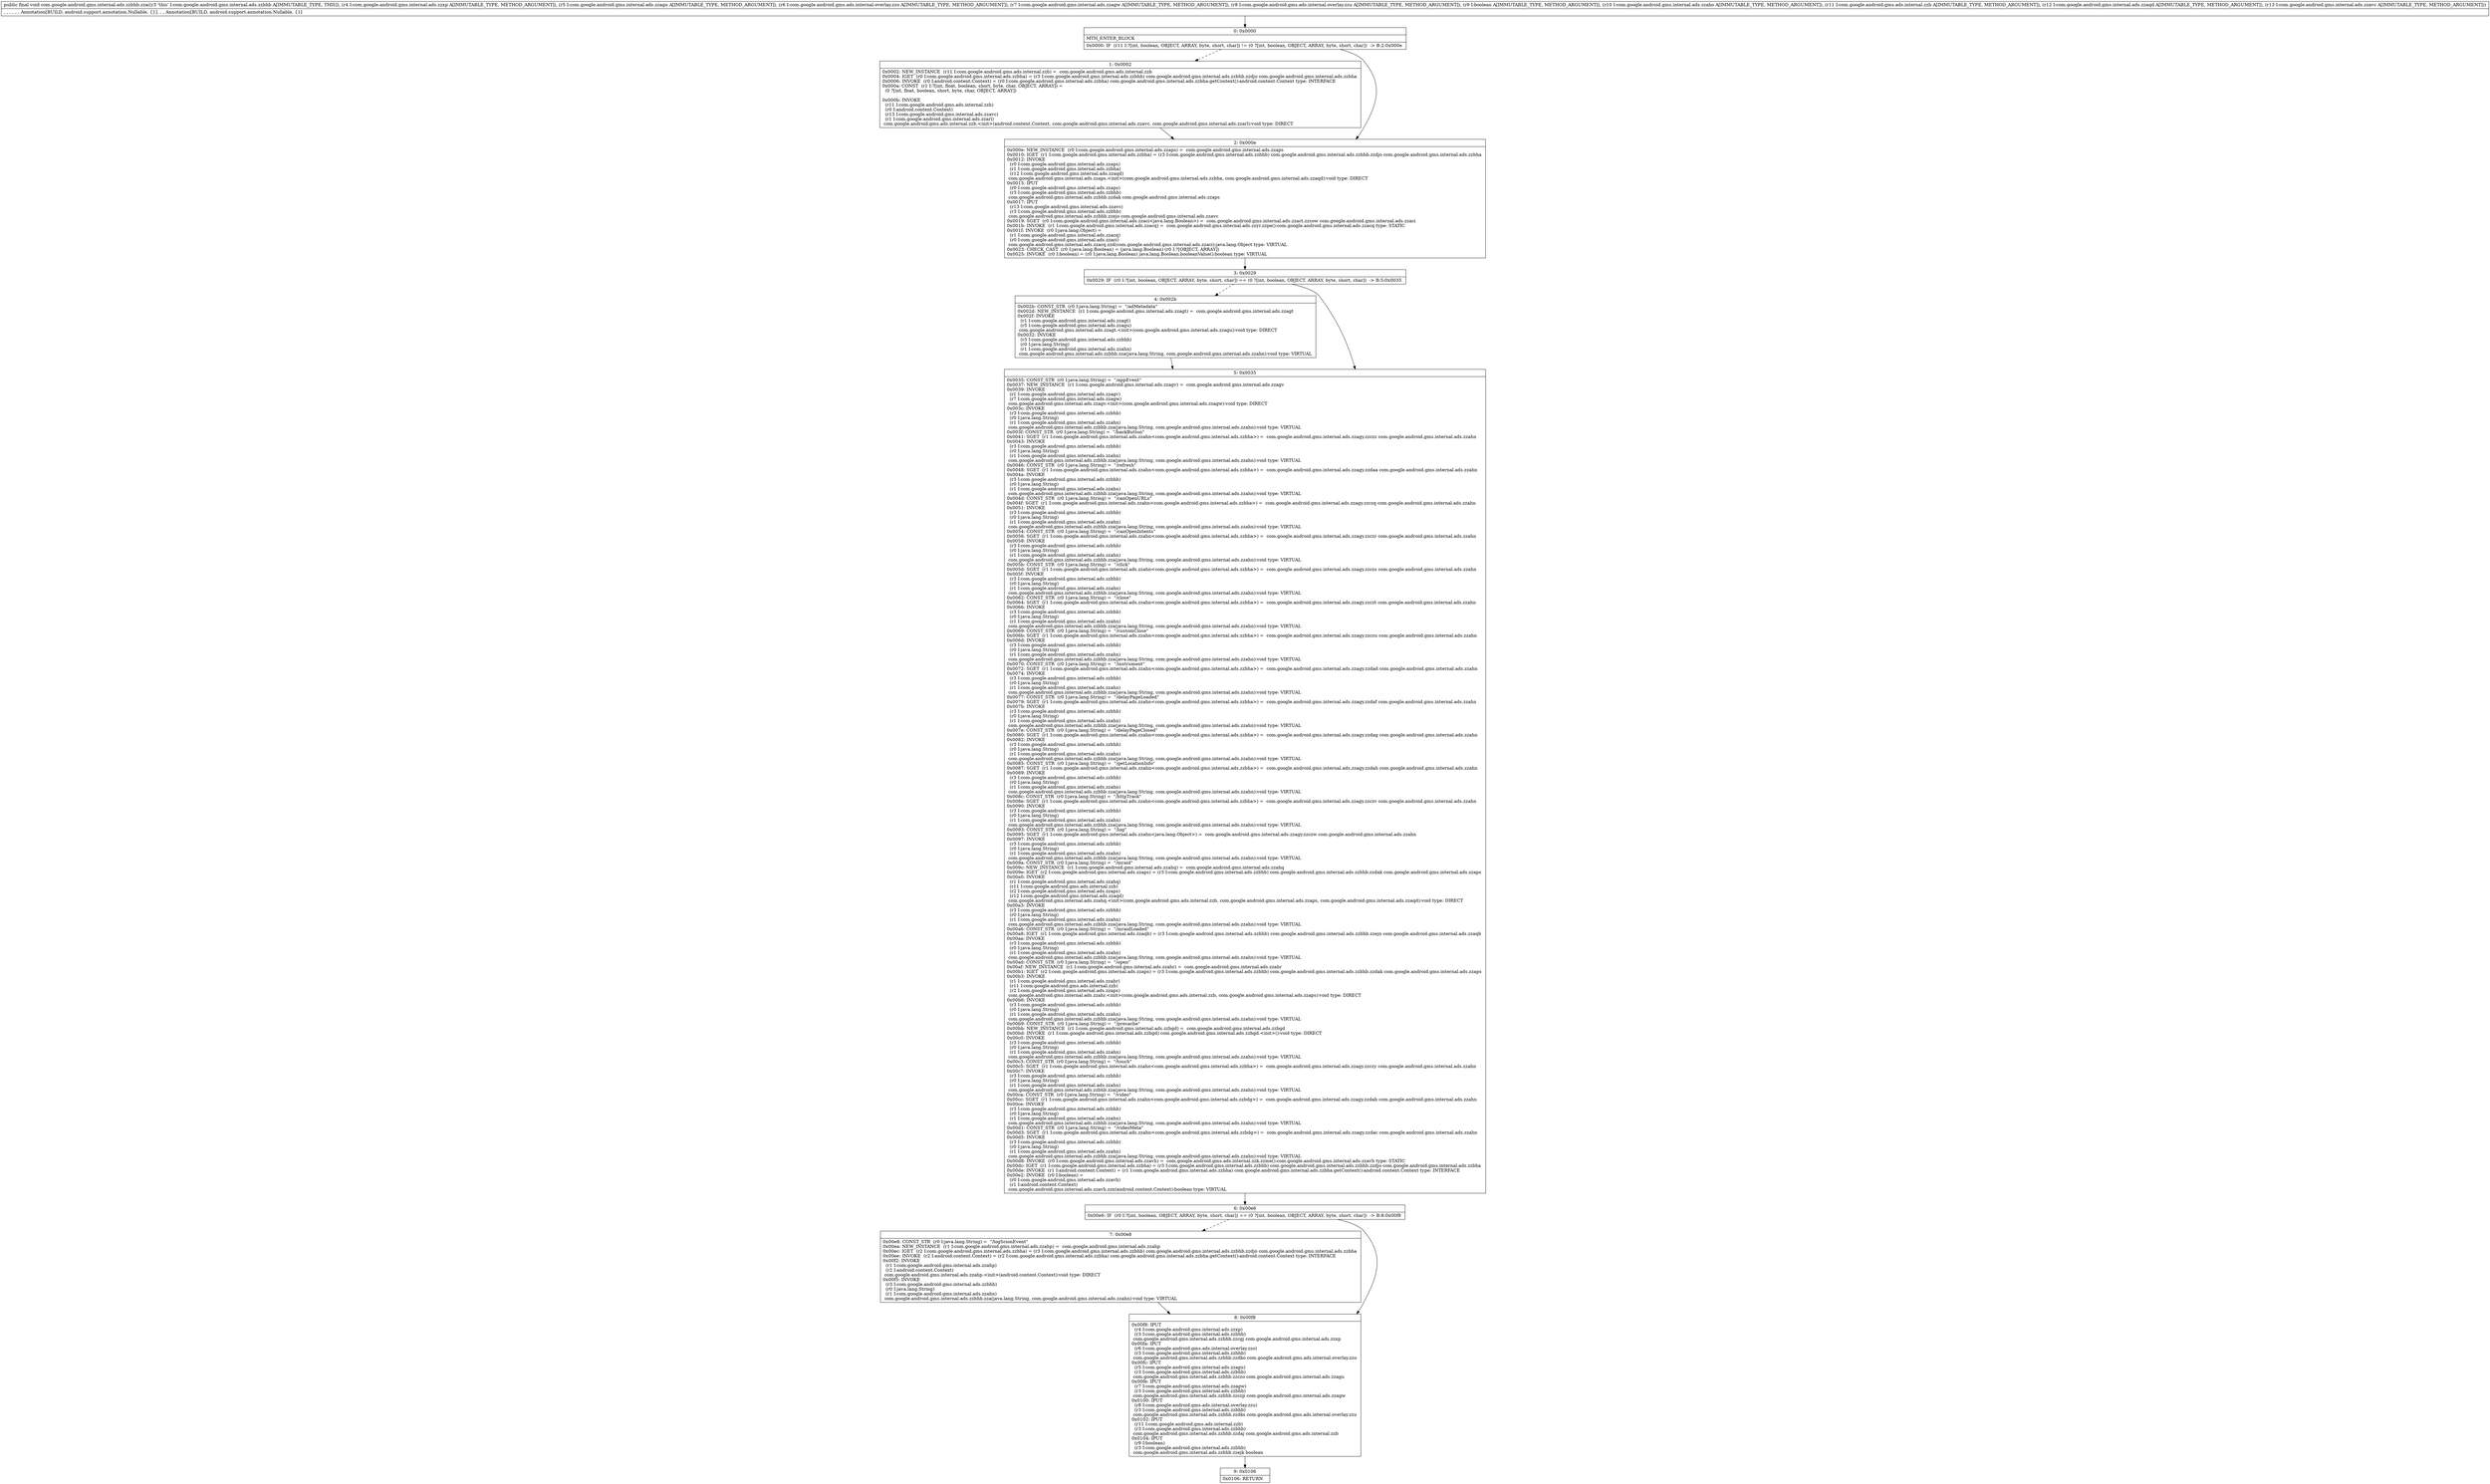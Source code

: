digraph "CFG forcom.google.android.gms.internal.ads.zzbhb.zza(Lcom\/google\/android\/gms\/internal\/ads\/zzxp;Lcom\/google\/android\/gms\/internal\/ads\/zzagu;Lcom\/google\/android\/gms\/ads\/internal\/overlay\/zzo;Lcom\/google\/android\/gms\/internal\/ads\/zzagw;Lcom\/google\/android\/gms\/ads\/internal\/overlay\/zzu;ZLcom\/google\/android\/gms\/internal\/ads\/zzaho;Lcom\/google\/android\/gms\/ads\/internal\/zzb;Lcom\/google\/android\/gms\/internal\/ads\/zzaqd;Lcom\/google\/android\/gms\/internal\/ads\/zzavc;)V" {
Node_0 [shape=record,label="{0\:\ 0x0000|MTH_ENTER_BLOCK\l|0x0000: IF  (r11 I:?[int, boolean, OBJECT, ARRAY, byte, short, char]) != (0 ?[int, boolean, OBJECT, ARRAY, byte, short, char])  \-\> B:2:0x000e \l}"];
Node_1 [shape=record,label="{1\:\ 0x0002|0x0002: NEW_INSTANCE  (r11 I:com.google.android.gms.ads.internal.zzb) =  com.google.android.gms.ads.internal.zzb \l0x0004: IGET  (r0 I:com.google.android.gms.internal.ads.zzbha) = (r3 I:com.google.android.gms.internal.ads.zzbhb) com.google.android.gms.internal.ads.zzbhb.zzdjo com.google.android.gms.internal.ads.zzbha \l0x0006: INVOKE  (r0 I:android.content.Context) = (r0 I:com.google.android.gms.internal.ads.zzbha) com.google.android.gms.internal.ads.zzbha.getContext():android.content.Context type: INTERFACE \l0x000a: CONST  (r1 I:?[int, float, boolean, short, byte, char, OBJECT, ARRAY]) = \l  (0 ?[int, float, boolean, short, byte, char, OBJECT, ARRAY])\l \l0x000b: INVOKE  \l  (r11 I:com.google.android.gms.ads.internal.zzb)\l  (r0 I:android.content.Context)\l  (r13 I:com.google.android.gms.internal.ads.zzavc)\l  (r1 I:com.google.android.gms.internal.ads.zzarl)\l com.google.android.gms.ads.internal.zzb.\<init\>(android.content.Context, com.google.android.gms.internal.ads.zzavc, com.google.android.gms.internal.ads.zzarl):void type: DIRECT \l}"];
Node_2 [shape=record,label="{2\:\ 0x000e|0x000e: NEW_INSTANCE  (r0 I:com.google.android.gms.internal.ads.zzaps) =  com.google.android.gms.internal.ads.zzaps \l0x0010: IGET  (r1 I:com.google.android.gms.internal.ads.zzbha) = (r3 I:com.google.android.gms.internal.ads.zzbhb) com.google.android.gms.internal.ads.zzbhb.zzdjo com.google.android.gms.internal.ads.zzbha \l0x0012: INVOKE  \l  (r0 I:com.google.android.gms.internal.ads.zzaps)\l  (r1 I:com.google.android.gms.internal.ads.zzbha)\l  (r12 I:com.google.android.gms.internal.ads.zzaqd)\l com.google.android.gms.internal.ads.zzaps.\<init\>(com.google.android.gms.internal.ads.zzbha, com.google.android.gms.internal.ads.zzaqd):void type: DIRECT \l0x0015: IPUT  \l  (r0 I:com.google.android.gms.internal.ads.zzaps)\l  (r3 I:com.google.android.gms.internal.ads.zzbhb)\l com.google.android.gms.internal.ads.zzbhb.zzdak com.google.android.gms.internal.ads.zzaps \l0x0017: IPUT  \l  (r13 I:com.google.android.gms.internal.ads.zzavc)\l  (r3 I:com.google.android.gms.internal.ads.zzbhb)\l com.google.android.gms.internal.ads.zzbhb.zzejo com.google.android.gms.internal.ads.zzavc \l0x0019: SGET  (r0 I:com.google.android.gms.internal.ads.zzaci\<java.lang.Boolean\>) =  com.google.android.gms.internal.ads.zzact.zzcow com.google.android.gms.internal.ads.zzaci \l0x001b: INVOKE  (r1 I:com.google.android.gms.internal.ads.zzacq) =  com.google.android.gms.internal.ads.zzyr.zzpe():com.google.android.gms.internal.ads.zzacq type: STATIC \l0x001f: INVOKE  (r0 I:java.lang.Object) = \l  (r1 I:com.google.android.gms.internal.ads.zzacq)\l  (r0 I:com.google.android.gms.internal.ads.zzaci)\l com.google.android.gms.internal.ads.zzacq.zzd(com.google.android.gms.internal.ads.zzaci):java.lang.Object type: VIRTUAL \l0x0023: CHECK_CAST  (r0 I:java.lang.Boolean) = (java.lang.Boolean) (r0 I:?[OBJECT, ARRAY]) \l0x0025: INVOKE  (r0 I:boolean) = (r0 I:java.lang.Boolean) java.lang.Boolean.booleanValue():boolean type: VIRTUAL \l}"];
Node_3 [shape=record,label="{3\:\ 0x0029|0x0029: IF  (r0 I:?[int, boolean, OBJECT, ARRAY, byte, short, char]) == (0 ?[int, boolean, OBJECT, ARRAY, byte, short, char])  \-\> B:5:0x0035 \l}"];
Node_4 [shape=record,label="{4\:\ 0x002b|0x002b: CONST_STR  (r0 I:java.lang.String) =  \"\/adMetadata\" \l0x002d: NEW_INSTANCE  (r1 I:com.google.android.gms.internal.ads.zzagt) =  com.google.android.gms.internal.ads.zzagt \l0x002f: INVOKE  \l  (r1 I:com.google.android.gms.internal.ads.zzagt)\l  (r5 I:com.google.android.gms.internal.ads.zzagu)\l com.google.android.gms.internal.ads.zzagt.\<init\>(com.google.android.gms.internal.ads.zzagu):void type: DIRECT \l0x0032: INVOKE  \l  (r3 I:com.google.android.gms.internal.ads.zzbhb)\l  (r0 I:java.lang.String)\l  (r1 I:com.google.android.gms.internal.ads.zzahn)\l com.google.android.gms.internal.ads.zzbhb.zza(java.lang.String, com.google.android.gms.internal.ads.zzahn):void type: VIRTUAL \l}"];
Node_5 [shape=record,label="{5\:\ 0x0035|0x0035: CONST_STR  (r0 I:java.lang.String) =  \"\/appEvent\" \l0x0037: NEW_INSTANCE  (r1 I:com.google.android.gms.internal.ads.zzagv) =  com.google.android.gms.internal.ads.zzagv \l0x0039: INVOKE  \l  (r1 I:com.google.android.gms.internal.ads.zzagv)\l  (r7 I:com.google.android.gms.internal.ads.zzagw)\l com.google.android.gms.internal.ads.zzagv.\<init\>(com.google.android.gms.internal.ads.zzagw):void type: DIRECT \l0x003c: INVOKE  \l  (r3 I:com.google.android.gms.internal.ads.zzbhb)\l  (r0 I:java.lang.String)\l  (r1 I:com.google.android.gms.internal.ads.zzahn)\l com.google.android.gms.internal.ads.zzbhb.zza(java.lang.String, com.google.android.gms.internal.ads.zzahn):void type: VIRTUAL \l0x003f: CONST_STR  (r0 I:java.lang.String) =  \"\/backButton\" \l0x0041: SGET  (r1 I:com.google.android.gms.internal.ads.zzahn\<com.google.android.gms.internal.ads.zzbha\>) =  com.google.android.gms.internal.ads.zzagy.zzczz com.google.android.gms.internal.ads.zzahn \l0x0043: INVOKE  \l  (r3 I:com.google.android.gms.internal.ads.zzbhb)\l  (r0 I:java.lang.String)\l  (r1 I:com.google.android.gms.internal.ads.zzahn)\l com.google.android.gms.internal.ads.zzbhb.zza(java.lang.String, com.google.android.gms.internal.ads.zzahn):void type: VIRTUAL \l0x0046: CONST_STR  (r0 I:java.lang.String) =  \"\/refresh\" \l0x0048: SGET  (r1 I:com.google.android.gms.internal.ads.zzahn\<com.google.android.gms.internal.ads.zzbha\>) =  com.google.android.gms.internal.ads.zzagy.zzdaa com.google.android.gms.internal.ads.zzahn \l0x004a: INVOKE  \l  (r3 I:com.google.android.gms.internal.ads.zzbhb)\l  (r0 I:java.lang.String)\l  (r1 I:com.google.android.gms.internal.ads.zzahn)\l com.google.android.gms.internal.ads.zzbhb.zza(java.lang.String, com.google.android.gms.internal.ads.zzahn):void type: VIRTUAL \l0x004d: CONST_STR  (r0 I:java.lang.String) =  \"\/canOpenURLs\" \l0x004f: SGET  (r1 I:com.google.android.gms.internal.ads.zzahn\<com.google.android.gms.internal.ads.zzbha\>) =  com.google.android.gms.internal.ads.zzagy.zzczq com.google.android.gms.internal.ads.zzahn \l0x0051: INVOKE  \l  (r3 I:com.google.android.gms.internal.ads.zzbhb)\l  (r0 I:java.lang.String)\l  (r1 I:com.google.android.gms.internal.ads.zzahn)\l com.google.android.gms.internal.ads.zzbhb.zza(java.lang.String, com.google.android.gms.internal.ads.zzahn):void type: VIRTUAL \l0x0054: CONST_STR  (r0 I:java.lang.String) =  \"\/canOpenIntents\" \l0x0056: SGET  (r1 I:com.google.android.gms.internal.ads.zzahn\<com.google.android.gms.internal.ads.zzbha\>) =  com.google.android.gms.internal.ads.zzagy.zzczr com.google.android.gms.internal.ads.zzahn \l0x0058: INVOKE  \l  (r3 I:com.google.android.gms.internal.ads.zzbhb)\l  (r0 I:java.lang.String)\l  (r1 I:com.google.android.gms.internal.ads.zzahn)\l com.google.android.gms.internal.ads.zzbhb.zza(java.lang.String, com.google.android.gms.internal.ads.zzahn):void type: VIRTUAL \l0x005b: CONST_STR  (r0 I:java.lang.String) =  \"\/click\" \l0x005d: SGET  (r1 I:com.google.android.gms.internal.ads.zzahn\<com.google.android.gms.internal.ads.zzbha\>) =  com.google.android.gms.internal.ads.zzagy.zzczs com.google.android.gms.internal.ads.zzahn \l0x005f: INVOKE  \l  (r3 I:com.google.android.gms.internal.ads.zzbhb)\l  (r0 I:java.lang.String)\l  (r1 I:com.google.android.gms.internal.ads.zzahn)\l com.google.android.gms.internal.ads.zzbhb.zza(java.lang.String, com.google.android.gms.internal.ads.zzahn):void type: VIRTUAL \l0x0062: CONST_STR  (r0 I:java.lang.String) =  \"\/close\" \l0x0064: SGET  (r1 I:com.google.android.gms.internal.ads.zzahn\<com.google.android.gms.internal.ads.zzbha\>) =  com.google.android.gms.internal.ads.zzagy.zzczt com.google.android.gms.internal.ads.zzahn \l0x0066: INVOKE  \l  (r3 I:com.google.android.gms.internal.ads.zzbhb)\l  (r0 I:java.lang.String)\l  (r1 I:com.google.android.gms.internal.ads.zzahn)\l com.google.android.gms.internal.ads.zzbhb.zza(java.lang.String, com.google.android.gms.internal.ads.zzahn):void type: VIRTUAL \l0x0069: CONST_STR  (r0 I:java.lang.String) =  \"\/customClose\" \l0x006b: SGET  (r1 I:com.google.android.gms.internal.ads.zzahn\<com.google.android.gms.internal.ads.zzbha\>) =  com.google.android.gms.internal.ads.zzagy.zzczu com.google.android.gms.internal.ads.zzahn \l0x006d: INVOKE  \l  (r3 I:com.google.android.gms.internal.ads.zzbhb)\l  (r0 I:java.lang.String)\l  (r1 I:com.google.android.gms.internal.ads.zzahn)\l com.google.android.gms.internal.ads.zzbhb.zza(java.lang.String, com.google.android.gms.internal.ads.zzahn):void type: VIRTUAL \l0x0070: CONST_STR  (r0 I:java.lang.String) =  \"\/instrument\" \l0x0072: SGET  (r1 I:com.google.android.gms.internal.ads.zzahn\<com.google.android.gms.internal.ads.zzbha\>) =  com.google.android.gms.internal.ads.zzagy.zzdad com.google.android.gms.internal.ads.zzahn \l0x0074: INVOKE  \l  (r3 I:com.google.android.gms.internal.ads.zzbhb)\l  (r0 I:java.lang.String)\l  (r1 I:com.google.android.gms.internal.ads.zzahn)\l com.google.android.gms.internal.ads.zzbhb.zza(java.lang.String, com.google.android.gms.internal.ads.zzahn):void type: VIRTUAL \l0x0077: CONST_STR  (r0 I:java.lang.String) =  \"\/delayPageLoaded\" \l0x0079: SGET  (r1 I:com.google.android.gms.internal.ads.zzahn\<com.google.android.gms.internal.ads.zzbha\>) =  com.google.android.gms.internal.ads.zzagy.zzdaf com.google.android.gms.internal.ads.zzahn \l0x007b: INVOKE  \l  (r3 I:com.google.android.gms.internal.ads.zzbhb)\l  (r0 I:java.lang.String)\l  (r1 I:com.google.android.gms.internal.ads.zzahn)\l com.google.android.gms.internal.ads.zzbhb.zza(java.lang.String, com.google.android.gms.internal.ads.zzahn):void type: VIRTUAL \l0x007e: CONST_STR  (r0 I:java.lang.String) =  \"\/delayPageClosed\" \l0x0080: SGET  (r1 I:com.google.android.gms.internal.ads.zzahn\<com.google.android.gms.internal.ads.zzbha\>) =  com.google.android.gms.internal.ads.zzagy.zzdag com.google.android.gms.internal.ads.zzahn \l0x0082: INVOKE  \l  (r3 I:com.google.android.gms.internal.ads.zzbhb)\l  (r0 I:java.lang.String)\l  (r1 I:com.google.android.gms.internal.ads.zzahn)\l com.google.android.gms.internal.ads.zzbhb.zza(java.lang.String, com.google.android.gms.internal.ads.zzahn):void type: VIRTUAL \l0x0085: CONST_STR  (r0 I:java.lang.String) =  \"\/getLocationInfo\" \l0x0087: SGET  (r1 I:com.google.android.gms.internal.ads.zzahn\<com.google.android.gms.internal.ads.zzbha\>) =  com.google.android.gms.internal.ads.zzagy.zzdah com.google.android.gms.internal.ads.zzahn \l0x0089: INVOKE  \l  (r3 I:com.google.android.gms.internal.ads.zzbhb)\l  (r0 I:java.lang.String)\l  (r1 I:com.google.android.gms.internal.ads.zzahn)\l com.google.android.gms.internal.ads.zzbhb.zza(java.lang.String, com.google.android.gms.internal.ads.zzahn):void type: VIRTUAL \l0x008c: CONST_STR  (r0 I:java.lang.String) =  \"\/httpTrack\" \l0x008e: SGET  (r1 I:com.google.android.gms.internal.ads.zzahn\<com.google.android.gms.internal.ads.zzbha\>) =  com.google.android.gms.internal.ads.zzagy.zzczv com.google.android.gms.internal.ads.zzahn \l0x0090: INVOKE  \l  (r3 I:com.google.android.gms.internal.ads.zzbhb)\l  (r0 I:java.lang.String)\l  (r1 I:com.google.android.gms.internal.ads.zzahn)\l com.google.android.gms.internal.ads.zzbhb.zza(java.lang.String, com.google.android.gms.internal.ads.zzahn):void type: VIRTUAL \l0x0093: CONST_STR  (r0 I:java.lang.String) =  \"\/log\" \l0x0095: SGET  (r1 I:com.google.android.gms.internal.ads.zzahn\<java.lang.Object\>) =  com.google.android.gms.internal.ads.zzagy.zzczw com.google.android.gms.internal.ads.zzahn \l0x0097: INVOKE  \l  (r3 I:com.google.android.gms.internal.ads.zzbhb)\l  (r0 I:java.lang.String)\l  (r1 I:com.google.android.gms.internal.ads.zzahn)\l com.google.android.gms.internal.ads.zzbhb.zza(java.lang.String, com.google.android.gms.internal.ads.zzahn):void type: VIRTUAL \l0x009a: CONST_STR  (r0 I:java.lang.String) =  \"\/mraid\" \l0x009c: NEW_INSTANCE  (r1 I:com.google.android.gms.internal.ads.zzahq) =  com.google.android.gms.internal.ads.zzahq \l0x009e: IGET  (r2 I:com.google.android.gms.internal.ads.zzaps) = (r3 I:com.google.android.gms.internal.ads.zzbhb) com.google.android.gms.internal.ads.zzbhb.zzdak com.google.android.gms.internal.ads.zzaps \l0x00a0: INVOKE  \l  (r1 I:com.google.android.gms.internal.ads.zzahq)\l  (r11 I:com.google.android.gms.ads.internal.zzb)\l  (r2 I:com.google.android.gms.internal.ads.zzaps)\l  (r12 I:com.google.android.gms.internal.ads.zzaqd)\l com.google.android.gms.internal.ads.zzahq.\<init\>(com.google.android.gms.ads.internal.zzb, com.google.android.gms.internal.ads.zzaps, com.google.android.gms.internal.ads.zzaqd):void type: DIRECT \l0x00a3: INVOKE  \l  (r3 I:com.google.android.gms.internal.ads.zzbhb)\l  (r0 I:java.lang.String)\l  (r1 I:com.google.android.gms.internal.ads.zzahn)\l com.google.android.gms.internal.ads.zzbhb.zza(java.lang.String, com.google.android.gms.internal.ads.zzahn):void type: VIRTUAL \l0x00a6: CONST_STR  (r0 I:java.lang.String) =  \"\/mraidLoaded\" \l0x00a8: IGET  (r1 I:com.google.android.gms.internal.ads.zzaqb) = (r3 I:com.google.android.gms.internal.ads.zzbhb) com.google.android.gms.internal.ads.zzbhb.zzejn com.google.android.gms.internal.ads.zzaqb \l0x00aa: INVOKE  \l  (r3 I:com.google.android.gms.internal.ads.zzbhb)\l  (r0 I:java.lang.String)\l  (r1 I:com.google.android.gms.internal.ads.zzahn)\l com.google.android.gms.internal.ads.zzbhb.zza(java.lang.String, com.google.android.gms.internal.ads.zzahn):void type: VIRTUAL \l0x00ad: CONST_STR  (r0 I:java.lang.String) =  \"\/open\" \l0x00af: NEW_INSTANCE  (r1 I:com.google.android.gms.internal.ads.zzahr) =  com.google.android.gms.internal.ads.zzahr \l0x00b1: IGET  (r2 I:com.google.android.gms.internal.ads.zzaps) = (r3 I:com.google.android.gms.internal.ads.zzbhb) com.google.android.gms.internal.ads.zzbhb.zzdak com.google.android.gms.internal.ads.zzaps \l0x00b3: INVOKE  \l  (r1 I:com.google.android.gms.internal.ads.zzahr)\l  (r11 I:com.google.android.gms.ads.internal.zzb)\l  (r2 I:com.google.android.gms.internal.ads.zzaps)\l com.google.android.gms.internal.ads.zzahr.\<init\>(com.google.android.gms.ads.internal.zzb, com.google.android.gms.internal.ads.zzaps):void type: DIRECT \l0x00b6: INVOKE  \l  (r3 I:com.google.android.gms.internal.ads.zzbhb)\l  (r0 I:java.lang.String)\l  (r1 I:com.google.android.gms.internal.ads.zzahn)\l com.google.android.gms.internal.ads.zzbhb.zza(java.lang.String, com.google.android.gms.internal.ads.zzahn):void type: VIRTUAL \l0x00b9: CONST_STR  (r0 I:java.lang.String) =  \"\/precache\" \l0x00bb: NEW_INSTANCE  (r1 I:com.google.android.gms.internal.ads.zzbgd) =  com.google.android.gms.internal.ads.zzbgd \l0x00bd: INVOKE  (r1 I:com.google.android.gms.internal.ads.zzbgd) com.google.android.gms.internal.ads.zzbgd.\<init\>():void type: DIRECT \l0x00c0: INVOKE  \l  (r3 I:com.google.android.gms.internal.ads.zzbhb)\l  (r0 I:java.lang.String)\l  (r1 I:com.google.android.gms.internal.ads.zzahn)\l com.google.android.gms.internal.ads.zzbhb.zza(java.lang.String, com.google.android.gms.internal.ads.zzahn):void type: VIRTUAL \l0x00c3: CONST_STR  (r0 I:java.lang.String) =  \"\/touch\" \l0x00c5: SGET  (r1 I:com.google.android.gms.internal.ads.zzahn\<com.google.android.gms.internal.ads.zzbha\>) =  com.google.android.gms.internal.ads.zzagy.zzczy com.google.android.gms.internal.ads.zzahn \l0x00c7: INVOKE  \l  (r3 I:com.google.android.gms.internal.ads.zzbhb)\l  (r0 I:java.lang.String)\l  (r1 I:com.google.android.gms.internal.ads.zzahn)\l com.google.android.gms.internal.ads.zzbhb.zza(java.lang.String, com.google.android.gms.internal.ads.zzahn):void type: VIRTUAL \l0x00ca: CONST_STR  (r0 I:java.lang.String) =  \"\/video\" \l0x00cc: SGET  (r1 I:com.google.android.gms.internal.ads.zzahn\<com.google.android.gms.internal.ads.zzbdg\>) =  com.google.android.gms.internal.ads.zzagy.zzdab com.google.android.gms.internal.ads.zzahn \l0x00ce: INVOKE  \l  (r3 I:com.google.android.gms.internal.ads.zzbhb)\l  (r0 I:java.lang.String)\l  (r1 I:com.google.android.gms.internal.ads.zzahn)\l com.google.android.gms.internal.ads.zzbhb.zza(java.lang.String, com.google.android.gms.internal.ads.zzahn):void type: VIRTUAL \l0x00d1: CONST_STR  (r0 I:java.lang.String) =  \"\/videoMeta\" \l0x00d3: SGET  (r1 I:com.google.android.gms.internal.ads.zzahn\<com.google.android.gms.internal.ads.zzbdg\>) =  com.google.android.gms.internal.ads.zzagy.zzdac com.google.android.gms.internal.ads.zzahn \l0x00d5: INVOKE  \l  (r3 I:com.google.android.gms.internal.ads.zzbhb)\l  (r0 I:java.lang.String)\l  (r1 I:com.google.android.gms.internal.ads.zzahn)\l com.google.android.gms.internal.ads.zzbhb.zza(java.lang.String, com.google.android.gms.internal.ads.zzahn):void type: VIRTUAL \l0x00d8: INVOKE  (r0 I:com.google.android.gms.internal.ads.zzavh) =  com.google.android.gms.ads.internal.zzk.zzme():com.google.android.gms.internal.ads.zzavh type: STATIC \l0x00dc: IGET  (r1 I:com.google.android.gms.internal.ads.zzbha) = (r3 I:com.google.android.gms.internal.ads.zzbhb) com.google.android.gms.internal.ads.zzbhb.zzdjo com.google.android.gms.internal.ads.zzbha \l0x00de: INVOKE  (r1 I:android.content.Context) = (r1 I:com.google.android.gms.internal.ads.zzbha) com.google.android.gms.internal.ads.zzbha.getContext():android.content.Context type: INTERFACE \l0x00e2: INVOKE  (r0 I:boolean) = \l  (r0 I:com.google.android.gms.internal.ads.zzavh)\l  (r1 I:android.content.Context)\l com.google.android.gms.internal.ads.zzavh.zzx(android.content.Context):boolean type: VIRTUAL \l}"];
Node_6 [shape=record,label="{6\:\ 0x00e6|0x00e6: IF  (r0 I:?[int, boolean, OBJECT, ARRAY, byte, short, char]) == (0 ?[int, boolean, OBJECT, ARRAY, byte, short, char])  \-\> B:8:0x00f8 \l}"];
Node_7 [shape=record,label="{7\:\ 0x00e8|0x00e8: CONST_STR  (r0 I:java.lang.String) =  \"\/logScionEvent\" \l0x00ea: NEW_INSTANCE  (r1 I:com.google.android.gms.internal.ads.zzahp) =  com.google.android.gms.internal.ads.zzahp \l0x00ec: IGET  (r2 I:com.google.android.gms.internal.ads.zzbha) = (r3 I:com.google.android.gms.internal.ads.zzbhb) com.google.android.gms.internal.ads.zzbhb.zzdjo com.google.android.gms.internal.ads.zzbha \l0x00ee: INVOKE  (r2 I:android.content.Context) = (r2 I:com.google.android.gms.internal.ads.zzbha) com.google.android.gms.internal.ads.zzbha.getContext():android.content.Context type: INTERFACE \l0x00f2: INVOKE  \l  (r1 I:com.google.android.gms.internal.ads.zzahp)\l  (r2 I:android.content.Context)\l com.google.android.gms.internal.ads.zzahp.\<init\>(android.content.Context):void type: DIRECT \l0x00f5: INVOKE  \l  (r3 I:com.google.android.gms.internal.ads.zzbhb)\l  (r0 I:java.lang.String)\l  (r1 I:com.google.android.gms.internal.ads.zzahn)\l com.google.android.gms.internal.ads.zzbhb.zza(java.lang.String, com.google.android.gms.internal.ads.zzahn):void type: VIRTUAL \l}"];
Node_8 [shape=record,label="{8\:\ 0x00f8|0x00f8: IPUT  \l  (r4 I:com.google.android.gms.internal.ads.zzxp)\l  (r3 I:com.google.android.gms.internal.ads.zzbhb)\l com.google.android.gms.internal.ads.zzbhb.zzcgj com.google.android.gms.internal.ads.zzxp \l0x00fa: IPUT  \l  (r6 I:com.google.android.gms.ads.internal.overlay.zzo)\l  (r3 I:com.google.android.gms.internal.ads.zzbhb)\l com.google.android.gms.internal.ads.zzbhb.zzdko com.google.android.gms.ads.internal.overlay.zzo \l0x00fc: IPUT  \l  (r5 I:com.google.android.gms.internal.ads.zzagu)\l  (r3 I:com.google.android.gms.internal.ads.zzbhb)\l com.google.android.gms.internal.ads.zzbhb.zzczo com.google.android.gms.internal.ads.zzagu \l0x00fe: IPUT  \l  (r7 I:com.google.android.gms.internal.ads.zzagw)\l  (r3 I:com.google.android.gms.internal.ads.zzbhb)\l com.google.android.gms.internal.ads.zzbhb.zzczp com.google.android.gms.internal.ads.zzagw \l0x0100: IPUT  \l  (r8 I:com.google.android.gms.ads.internal.overlay.zzu)\l  (r3 I:com.google.android.gms.internal.ads.zzbhb)\l com.google.android.gms.internal.ads.zzbhb.zzdks com.google.android.gms.ads.internal.overlay.zzu \l0x0102: IPUT  \l  (r11 I:com.google.android.gms.ads.internal.zzb)\l  (r3 I:com.google.android.gms.internal.ads.zzbhb)\l com.google.android.gms.internal.ads.zzbhb.zzdaj com.google.android.gms.ads.internal.zzb \l0x0104: IPUT  \l  (r9 I:boolean)\l  (r3 I:com.google.android.gms.internal.ads.zzbhb)\l com.google.android.gms.internal.ads.zzbhb.zzejk boolean \l}"];
Node_9 [shape=record,label="{9\:\ 0x0106|0x0106: RETURN   \l}"];
MethodNode[shape=record,label="{public final void com.google.android.gms.internal.ads.zzbhb.zza((r3 'this' I:com.google.android.gms.internal.ads.zzbhb A[IMMUTABLE_TYPE, THIS]), (r4 I:com.google.android.gms.internal.ads.zzxp A[IMMUTABLE_TYPE, METHOD_ARGUMENT]), (r5 I:com.google.android.gms.internal.ads.zzagu A[IMMUTABLE_TYPE, METHOD_ARGUMENT]), (r6 I:com.google.android.gms.ads.internal.overlay.zzo A[IMMUTABLE_TYPE, METHOD_ARGUMENT]), (r7 I:com.google.android.gms.internal.ads.zzagw A[IMMUTABLE_TYPE, METHOD_ARGUMENT]), (r8 I:com.google.android.gms.ads.internal.overlay.zzu A[IMMUTABLE_TYPE, METHOD_ARGUMENT]), (r9 I:boolean A[IMMUTABLE_TYPE, METHOD_ARGUMENT]), (r10 I:com.google.android.gms.internal.ads.zzaho A[IMMUTABLE_TYPE, METHOD_ARGUMENT]), (r11 I:com.google.android.gms.ads.internal.zzb A[IMMUTABLE_TYPE, METHOD_ARGUMENT]), (r12 I:com.google.android.gms.internal.ads.zzaqd A[IMMUTABLE_TYPE, METHOD_ARGUMENT]), (r13 I:com.google.android.gms.internal.ads.zzavc A[IMMUTABLE_TYPE, METHOD_ARGUMENT]))  | , , , , , , Annotation[BUILD, android.support.annotation.Nullable, \{\}], , , Annotation[BUILD, android.support.annotation.Nullable, \{\}]\l}"];
MethodNode -> Node_0;
Node_0 -> Node_1[style=dashed];
Node_0 -> Node_2;
Node_1 -> Node_2;
Node_2 -> Node_3;
Node_3 -> Node_4[style=dashed];
Node_3 -> Node_5;
Node_4 -> Node_5;
Node_5 -> Node_6;
Node_6 -> Node_7[style=dashed];
Node_6 -> Node_8;
Node_7 -> Node_8;
Node_8 -> Node_9;
}

